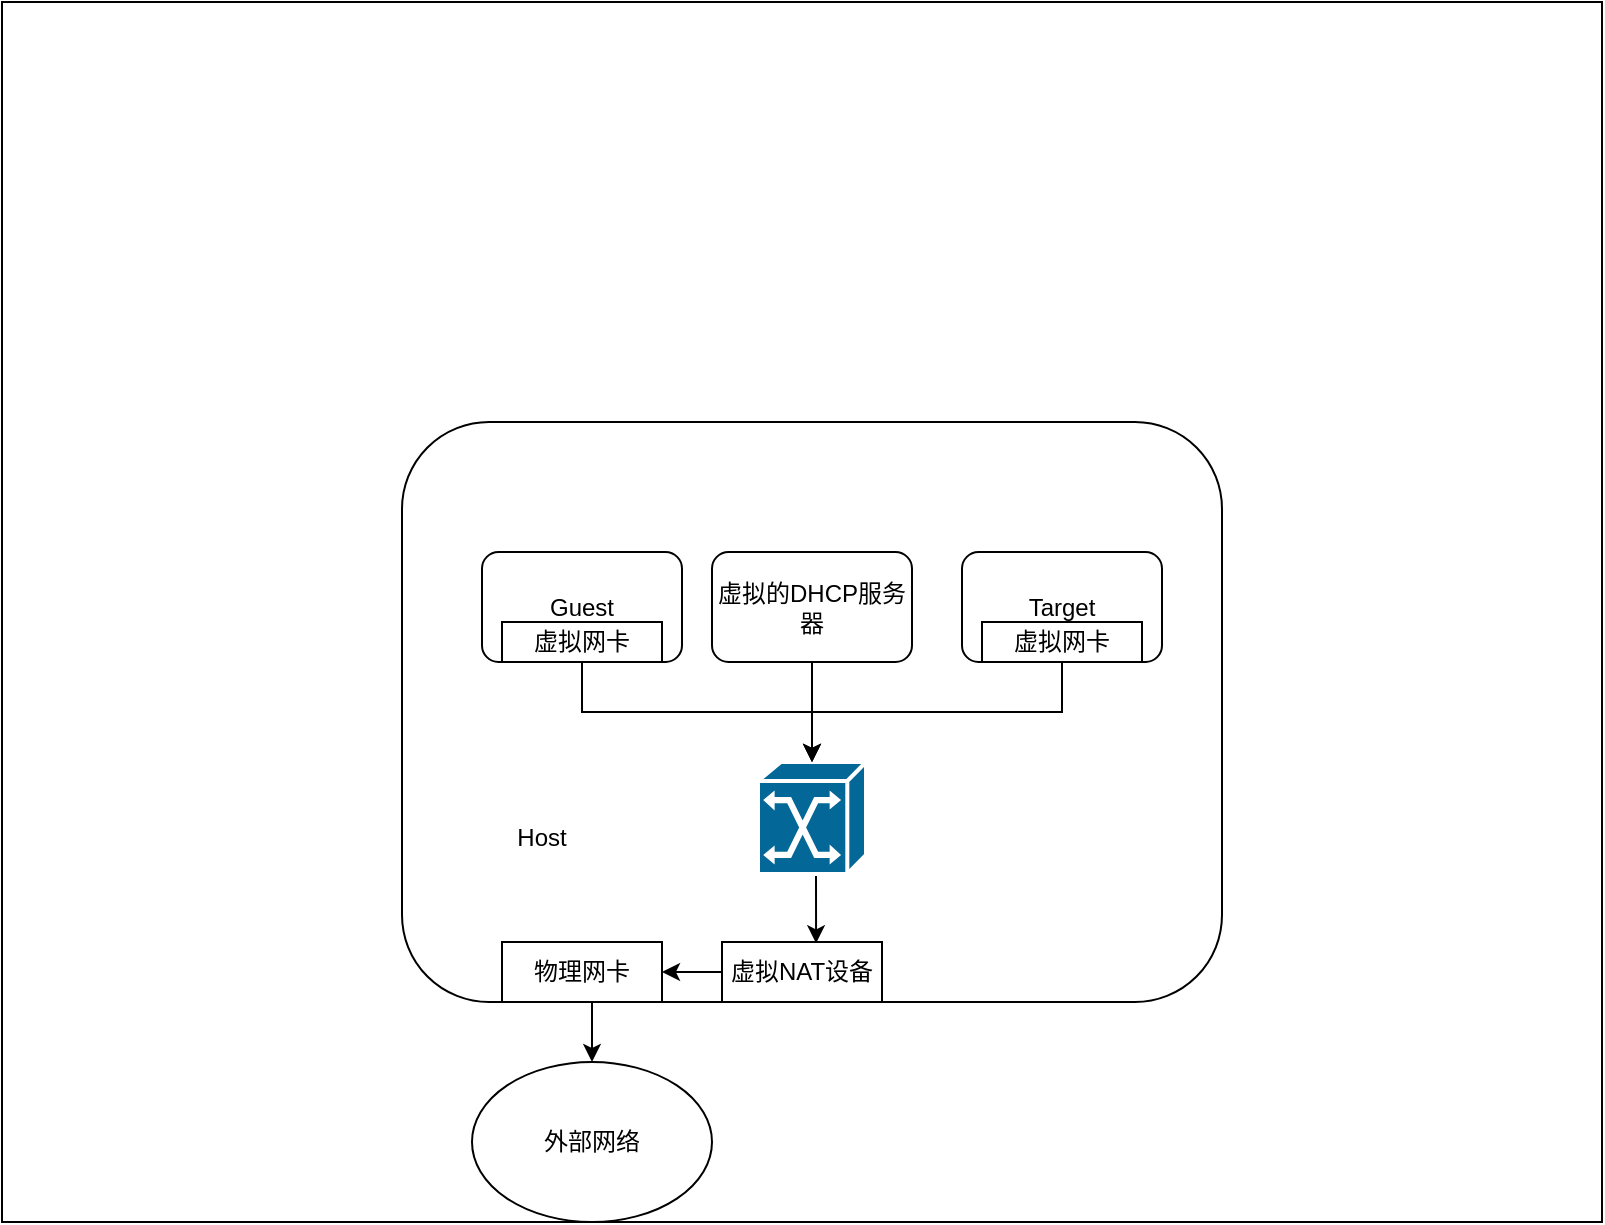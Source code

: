<mxfile version="20.5.1" type="github">
  <diagram id="6a731a19-8d31-9384-78a2-239565b7b9f0" name="Page-1">
    <mxGraphModel dx="1209" dy="634" grid="1" gridSize="10" guides="1" tooltips="1" connect="1" arrows="1" fold="1" page="1" pageScale="1" pageWidth="827" pageHeight="1169" background="none" math="0" shadow="0">
      <root>
        <mxCell id="0" />
        <mxCell id="1" parent="0" />
        <mxCell id="qitoYGK0ikFyKA9Qfu_o-2258" value="" style="rounded=0;whiteSpace=wrap;html=1;" vertex="1" parent="1">
          <mxGeometry x="50" y="50" width="800" height="610" as="geometry" />
        </mxCell>
        <mxCell id="qitoYGK0ikFyKA9Qfu_o-2259" value="" style="rounded=1;whiteSpace=wrap;html=1;" vertex="1" parent="1">
          <mxGeometry x="250" y="260" width="410" height="290" as="geometry" />
        </mxCell>
        <mxCell id="qitoYGK0ikFyKA9Qfu_o-2280" style="edgeStyle=orthogonalEdgeStyle;rounded=0;orthogonalLoop=1;jettySize=auto;html=1;exitX=0.5;exitY=1;exitDx=0;exitDy=0;exitPerimeter=0;entryX=0.588;entryY=0.022;entryDx=0;entryDy=0;entryPerimeter=0;" edge="1" parent="1" source="qitoYGK0ikFyKA9Qfu_o-2257" target="qitoYGK0ikFyKA9Qfu_o-2265">
          <mxGeometry relative="1" as="geometry" />
        </mxCell>
        <mxCell id="qitoYGK0ikFyKA9Qfu_o-2257" value="" style="shape=mxgraph.cisco.switches.atm_switch;sketch=0;html=1;pointerEvents=1;dashed=0;fillColor=#036897;strokeColor=#ffffff;strokeWidth=2;verticalLabelPosition=bottom;verticalAlign=top;align=center;outlineConnect=0;" vertex="1" parent="1">
          <mxGeometry x="428" y="430" width="54" height="56" as="geometry" />
        </mxCell>
        <mxCell id="qitoYGK0ikFyKA9Qfu_o-2267" style="edgeStyle=orthogonalEdgeStyle;rounded=0;orthogonalLoop=1;jettySize=auto;html=1;exitX=0.5;exitY=1;exitDx=0;exitDy=0;" edge="1" parent="1" source="qitoYGK0ikFyKA9Qfu_o-2260" target="qitoYGK0ikFyKA9Qfu_o-2257">
          <mxGeometry relative="1" as="geometry" />
        </mxCell>
        <mxCell id="qitoYGK0ikFyKA9Qfu_o-2260" value="Guest" style="rounded=1;whiteSpace=wrap;html=1;" vertex="1" parent="1">
          <mxGeometry x="290" y="325" width="100" height="55" as="geometry" />
        </mxCell>
        <mxCell id="qitoYGK0ikFyKA9Qfu_o-2271" style="edgeStyle=orthogonalEdgeStyle;rounded=0;orthogonalLoop=1;jettySize=auto;html=1;exitX=0.5;exitY=1;exitDx=0;exitDy=0;entryX=0.5;entryY=0;entryDx=0;entryDy=0;entryPerimeter=0;" edge="1" parent="1" source="qitoYGK0ikFyKA9Qfu_o-2262" target="qitoYGK0ikFyKA9Qfu_o-2257">
          <mxGeometry relative="1" as="geometry" />
        </mxCell>
        <mxCell id="qitoYGK0ikFyKA9Qfu_o-2262" value="虚拟的DHCP服务器" style="rounded=1;whiteSpace=wrap;html=1;" vertex="1" parent="1">
          <mxGeometry x="405" y="325" width="100" height="55" as="geometry" />
        </mxCell>
        <mxCell id="qitoYGK0ikFyKA9Qfu_o-2270" style="edgeStyle=orthogonalEdgeStyle;rounded=0;orthogonalLoop=1;jettySize=auto;html=1;exitX=0.5;exitY=1;exitDx=0;exitDy=0;" edge="1" parent="1" source="qitoYGK0ikFyKA9Qfu_o-2263" target="qitoYGK0ikFyKA9Qfu_o-2257">
          <mxGeometry relative="1" as="geometry" />
        </mxCell>
        <mxCell id="qitoYGK0ikFyKA9Qfu_o-2263" value="Target" style="rounded=1;whiteSpace=wrap;html=1;" vertex="1" parent="1">
          <mxGeometry x="530" y="325" width="100" height="55" as="geometry" />
        </mxCell>
        <mxCell id="qitoYGK0ikFyKA9Qfu_o-2276" style="edgeStyle=orthogonalEdgeStyle;rounded=0;orthogonalLoop=1;jettySize=auto;html=1;exitX=0.5;exitY=1;exitDx=0;exitDy=0;entryX=0.5;entryY=0;entryDx=0;entryDy=0;" edge="1" parent="1" source="qitoYGK0ikFyKA9Qfu_o-2264" target="qitoYGK0ikFyKA9Qfu_o-2275">
          <mxGeometry relative="1" as="geometry" />
        </mxCell>
        <mxCell id="qitoYGK0ikFyKA9Qfu_o-2264" value="物理网卡" style="rounded=0;whiteSpace=wrap;html=1;" vertex="1" parent="1">
          <mxGeometry x="300" y="520" width="80" height="30" as="geometry" />
        </mxCell>
        <mxCell id="qitoYGK0ikFyKA9Qfu_o-2278" style="edgeStyle=orthogonalEdgeStyle;rounded=0;orthogonalLoop=1;jettySize=auto;html=1;exitX=0;exitY=0.5;exitDx=0;exitDy=0;entryX=1;entryY=0.5;entryDx=0;entryDy=0;" edge="1" parent="1" source="qitoYGK0ikFyKA9Qfu_o-2265" target="qitoYGK0ikFyKA9Qfu_o-2264">
          <mxGeometry relative="1" as="geometry" />
        </mxCell>
        <mxCell id="qitoYGK0ikFyKA9Qfu_o-2265" value="虚拟NAT设备" style="rounded=0;whiteSpace=wrap;html=1;" vertex="1" parent="1">
          <mxGeometry x="410" y="520" width="80" height="30" as="geometry" />
        </mxCell>
        <mxCell id="qitoYGK0ikFyKA9Qfu_o-2266" value="Host" style="text;html=1;strokeColor=none;fillColor=none;align=center;verticalAlign=middle;whiteSpace=wrap;rounded=0;" vertex="1" parent="1">
          <mxGeometry x="290" y="453" width="60" height="30" as="geometry" />
        </mxCell>
        <mxCell id="qitoYGK0ikFyKA9Qfu_o-2272" value="虚拟网卡" style="rounded=0;whiteSpace=wrap;html=1;" vertex="1" parent="1">
          <mxGeometry x="300" y="360" width="80" height="20" as="geometry" />
        </mxCell>
        <mxCell id="qitoYGK0ikFyKA9Qfu_o-2274" value="虚拟网卡" style="rounded=0;whiteSpace=wrap;html=1;" vertex="1" parent="1">
          <mxGeometry x="540" y="360" width="80" height="20" as="geometry" />
        </mxCell>
        <mxCell id="qitoYGK0ikFyKA9Qfu_o-2275" value="外部网络" style="ellipse;whiteSpace=wrap;html=1;" vertex="1" parent="1">
          <mxGeometry x="285" y="580" width="120" height="80" as="geometry" />
        </mxCell>
        <mxCell id="qitoYGK0ikFyKA9Qfu_o-2277" style="edgeStyle=orthogonalEdgeStyle;rounded=0;orthogonalLoop=1;jettySize=auto;html=1;exitX=0.5;exitY=1;exitDx=0;exitDy=0;exitPerimeter=0;" edge="1" parent="1" source="qitoYGK0ikFyKA9Qfu_o-2257" target="qitoYGK0ikFyKA9Qfu_o-2257">
          <mxGeometry relative="1" as="geometry" />
        </mxCell>
      </root>
    </mxGraphModel>
  </diagram>
</mxfile>
